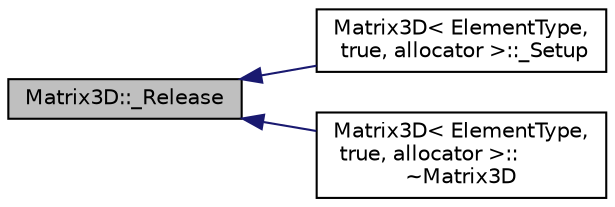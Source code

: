 digraph "Matrix3D::_Release"
{
  edge [fontname="Helvetica",fontsize="10",labelfontname="Helvetica",labelfontsize="10"];
  node [fontname="Helvetica",fontsize="10",shape=record];
  rankdir="LR";
  Node1 [label="Matrix3D::_Release",height=0.2,width=0.4,color="black", fillcolor="grey75", style="filled", fontcolor="black"];
  Node1 -> Node2 [dir="back",color="midnightblue",fontsize="10",style="solid",fontname="Helvetica"];
  Node2 [label="Matrix3D\< ElementType,\l true, allocator \>::_Setup",height=0.2,width=0.4,color="black", fillcolor="white", style="filled",URL="$class_matrix3_d.html#a159420c44012651ebd73d308fc9481c1"];
  Node1 -> Node3 [dir="back",color="midnightblue",fontsize="10",style="solid",fontname="Helvetica"];
  Node3 [label="Matrix3D\< ElementType,\l true, allocator \>::\l~Matrix3D",height=0.2,width=0.4,color="black", fillcolor="white", style="filled",URL="$class_matrix3_d.html#a06093895c593605780898674095c8ea2"];
}
